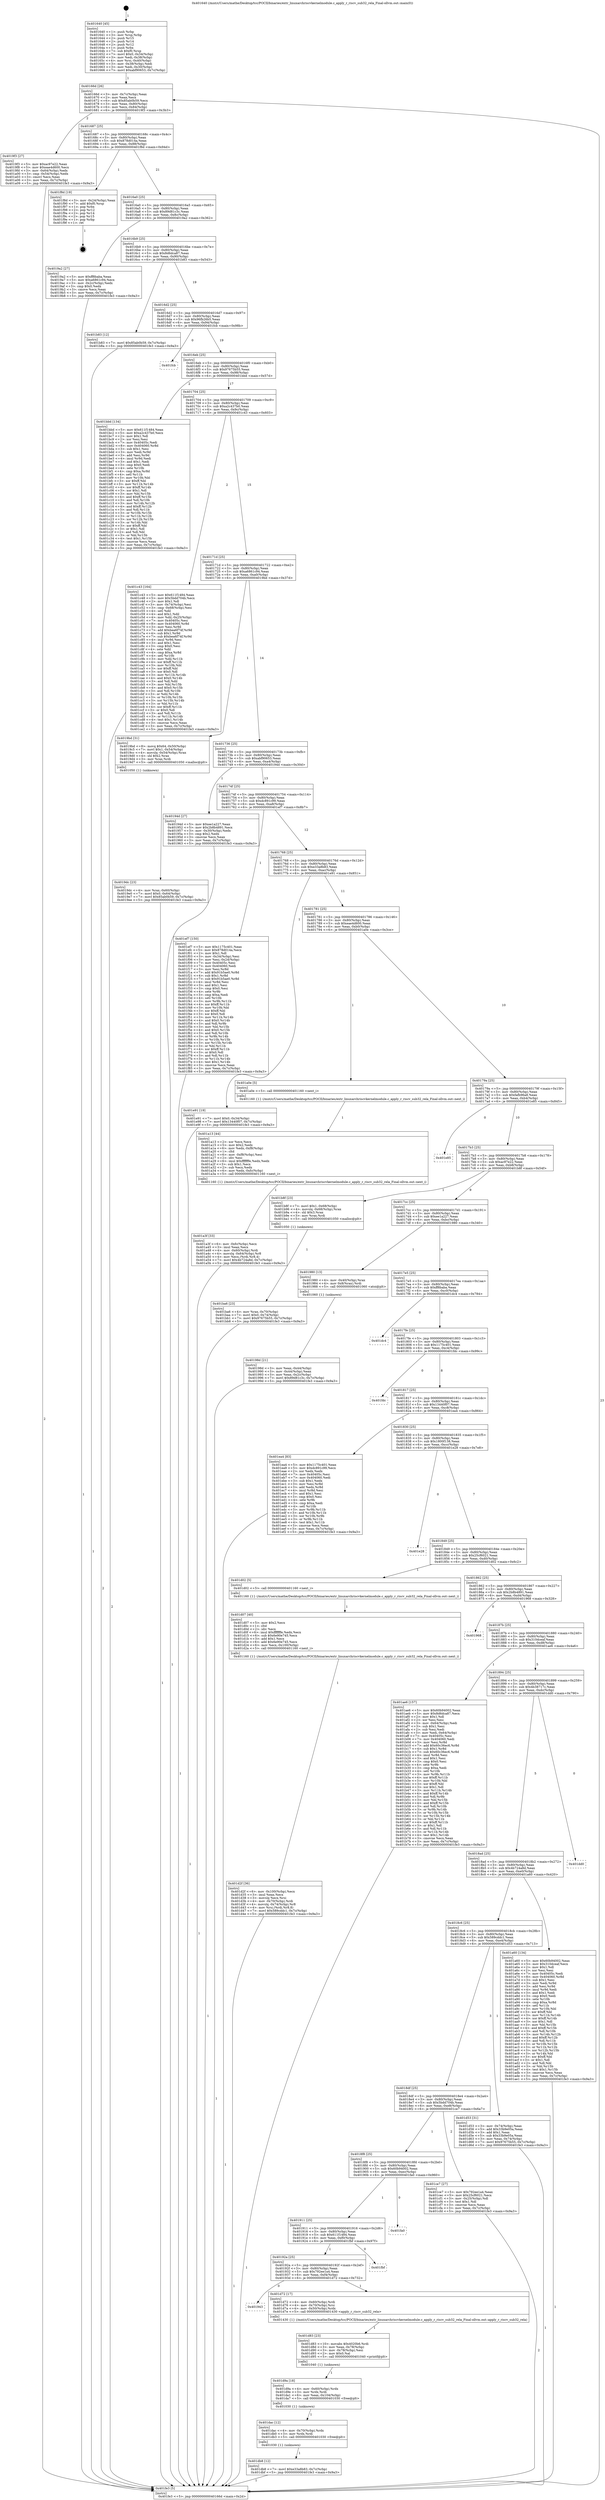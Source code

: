 digraph "0x401640" {
  label = "0x401640 (/mnt/c/Users/mathe/Desktop/tcc/POCII/binaries/extr_linuxarchriscvkernelmodule.c_apply_r_riscv_sub32_rela_Final-ollvm.out::main(0))"
  labelloc = "t"
  node[shape=record]

  Entry [label="",width=0.3,height=0.3,shape=circle,fillcolor=black,style=filled]
  "0x40166d" [label="{
     0x40166d [26]\l
     | [instrs]\l
     &nbsp;&nbsp;0x40166d \<+3\>: mov -0x7c(%rbp),%eax\l
     &nbsp;&nbsp;0x401670 \<+2\>: mov %eax,%ecx\l
     &nbsp;&nbsp;0x401672 \<+6\>: sub $0x85ab0b59,%ecx\l
     &nbsp;&nbsp;0x401678 \<+3\>: mov %eax,-0x80(%rbp)\l
     &nbsp;&nbsp;0x40167b \<+6\>: mov %ecx,-0x84(%rbp)\l
     &nbsp;&nbsp;0x401681 \<+6\>: je 00000000004019f3 \<main+0x3b3\>\l
  }"]
  "0x4019f3" [label="{
     0x4019f3 [27]\l
     | [instrs]\l
     &nbsp;&nbsp;0x4019f3 \<+5\>: mov $0xac97e22,%eax\l
     &nbsp;&nbsp;0x4019f8 \<+5\>: mov $0xeae4d600,%ecx\l
     &nbsp;&nbsp;0x4019fd \<+3\>: mov -0x64(%rbp),%edx\l
     &nbsp;&nbsp;0x401a00 \<+3\>: cmp -0x54(%rbp),%edx\l
     &nbsp;&nbsp;0x401a03 \<+3\>: cmovl %ecx,%eax\l
     &nbsp;&nbsp;0x401a06 \<+3\>: mov %eax,-0x7c(%rbp)\l
     &nbsp;&nbsp;0x401a09 \<+5\>: jmp 0000000000401fe3 \<main+0x9a3\>\l
  }"]
  "0x401687" [label="{
     0x401687 [25]\l
     | [instrs]\l
     &nbsp;&nbsp;0x401687 \<+5\>: jmp 000000000040168c \<main+0x4c\>\l
     &nbsp;&nbsp;0x40168c \<+3\>: mov -0x80(%rbp),%eax\l
     &nbsp;&nbsp;0x40168f \<+5\>: sub $0x878d014a,%eax\l
     &nbsp;&nbsp;0x401694 \<+6\>: mov %eax,-0x88(%rbp)\l
     &nbsp;&nbsp;0x40169a \<+6\>: je 0000000000401f8d \<main+0x94d\>\l
  }"]
  Exit [label="",width=0.3,height=0.3,shape=circle,fillcolor=black,style=filled,peripheries=2]
  "0x401f8d" [label="{
     0x401f8d [19]\l
     | [instrs]\l
     &nbsp;&nbsp;0x401f8d \<+3\>: mov -0x24(%rbp),%eax\l
     &nbsp;&nbsp;0x401f90 \<+7\>: add $0xf0,%rsp\l
     &nbsp;&nbsp;0x401f97 \<+1\>: pop %rbx\l
     &nbsp;&nbsp;0x401f98 \<+2\>: pop %r12\l
     &nbsp;&nbsp;0x401f9a \<+2\>: pop %r14\l
     &nbsp;&nbsp;0x401f9c \<+2\>: pop %r15\l
     &nbsp;&nbsp;0x401f9e \<+1\>: pop %rbp\l
     &nbsp;&nbsp;0x401f9f \<+1\>: ret\l
  }"]
  "0x4016a0" [label="{
     0x4016a0 [25]\l
     | [instrs]\l
     &nbsp;&nbsp;0x4016a0 \<+5\>: jmp 00000000004016a5 \<main+0x65\>\l
     &nbsp;&nbsp;0x4016a5 \<+3\>: mov -0x80(%rbp),%eax\l
     &nbsp;&nbsp;0x4016a8 \<+5\>: sub $0x89d81c3c,%eax\l
     &nbsp;&nbsp;0x4016ad \<+6\>: mov %eax,-0x8c(%rbp)\l
     &nbsp;&nbsp;0x4016b3 \<+6\>: je 00000000004019a2 \<main+0x362\>\l
  }"]
  "0x401db8" [label="{
     0x401db8 [12]\l
     | [instrs]\l
     &nbsp;&nbsp;0x401db8 \<+7\>: movl $0xe33a8b83,-0x7c(%rbp)\l
     &nbsp;&nbsp;0x401dbf \<+5\>: jmp 0000000000401fe3 \<main+0x9a3\>\l
  }"]
  "0x4019a2" [label="{
     0x4019a2 [27]\l
     | [instrs]\l
     &nbsp;&nbsp;0x4019a2 \<+5\>: mov $0xff8baba,%eax\l
     &nbsp;&nbsp;0x4019a7 \<+5\>: mov $0xa6861c94,%ecx\l
     &nbsp;&nbsp;0x4019ac \<+3\>: mov -0x2c(%rbp),%edx\l
     &nbsp;&nbsp;0x4019af \<+3\>: cmp $0x0,%edx\l
     &nbsp;&nbsp;0x4019b2 \<+3\>: cmove %ecx,%eax\l
     &nbsp;&nbsp;0x4019b5 \<+3\>: mov %eax,-0x7c(%rbp)\l
     &nbsp;&nbsp;0x4019b8 \<+5\>: jmp 0000000000401fe3 \<main+0x9a3\>\l
  }"]
  "0x4016b9" [label="{
     0x4016b9 [25]\l
     | [instrs]\l
     &nbsp;&nbsp;0x4016b9 \<+5\>: jmp 00000000004016be \<main+0x7e\>\l
     &nbsp;&nbsp;0x4016be \<+3\>: mov -0x80(%rbp),%eax\l
     &nbsp;&nbsp;0x4016c1 \<+5\>: sub $0x8d6dca87,%eax\l
     &nbsp;&nbsp;0x4016c6 \<+6\>: mov %eax,-0x90(%rbp)\l
     &nbsp;&nbsp;0x4016cc \<+6\>: je 0000000000401b83 \<main+0x543\>\l
  }"]
  "0x401dac" [label="{
     0x401dac [12]\l
     | [instrs]\l
     &nbsp;&nbsp;0x401dac \<+4\>: mov -0x70(%rbp),%rdx\l
     &nbsp;&nbsp;0x401db0 \<+3\>: mov %rdx,%rdi\l
     &nbsp;&nbsp;0x401db3 \<+5\>: call 0000000000401030 \<free@plt\>\l
     | [calls]\l
     &nbsp;&nbsp;0x401030 \{1\} (unknown)\l
  }"]
  "0x401b83" [label="{
     0x401b83 [12]\l
     | [instrs]\l
     &nbsp;&nbsp;0x401b83 \<+7\>: movl $0x85ab0b59,-0x7c(%rbp)\l
     &nbsp;&nbsp;0x401b8a \<+5\>: jmp 0000000000401fe3 \<main+0x9a3\>\l
  }"]
  "0x4016d2" [label="{
     0x4016d2 [25]\l
     | [instrs]\l
     &nbsp;&nbsp;0x4016d2 \<+5\>: jmp 00000000004016d7 \<main+0x97\>\l
     &nbsp;&nbsp;0x4016d7 \<+3\>: mov -0x80(%rbp),%eax\l
     &nbsp;&nbsp;0x4016da \<+5\>: sub $0x96fb26b5,%eax\l
     &nbsp;&nbsp;0x4016df \<+6\>: mov %eax,-0x94(%rbp)\l
     &nbsp;&nbsp;0x4016e5 \<+6\>: je 0000000000401fcb \<main+0x98b\>\l
  }"]
  "0x401d9a" [label="{
     0x401d9a [18]\l
     | [instrs]\l
     &nbsp;&nbsp;0x401d9a \<+4\>: mov -0x60(%rbp),%rdx\l
     &nbsp;&nbsp;0x401d9e \<+3\>: mov %rdx,%rdi\l
     &nbsp;&nbsp;0x401da1 \<+6\>: mov %eax,-0x104(%rbp)\l
     &nbsp;&nbsp;0x401da7 \<+5\>: call 0000000000401030 \<free@plt\>\l
     | [calls]\l
     &nbsp;&nbsp;0x401030 \{1\} (unknown)\l
  }"]
  "0x401fcb" [label="{
     0x401fcb\l
  }", style=dashed]
  "0x4016eb" [label="{
     0x4016eb [25]\l
     | [instrs]\l
     &nbsp;&nbsp;0x4016eb \<+5\>: jmp 00000000004016f0 \<main+0xb0\>\l
     &nbsp;&nbsp;0x4016f0 \<+3\>: mov -0x80(%rbp),%eax\l
     &nbsp;&nbsp;0x4016f3 \<+5\>: sub $0x97675b55,%eax\l
     &nbsp;&nbsp;0x4016f8 \<+6\>: mov %eax,-0x98(%rbp)\l
     &nbsp;&nbsp;0x4016fe \<+6\>: je 0000000000401bbd \<main+0x57d\>\l
  }"]
  "0x401d83" [label="{
     0x401d83 [23]\l
     | [instrs]\l
     &nbsp;&nbsp;0x401d83 \<+10\>: movabs $0x4020b6,%rdi\l
     &nbsp;&nbsp;0x401d8d \<+3\>: mov %eax,-0x78(%rbp)\l
     &nbsp;&nbsp;0x401d90 \<+3\>: mov -0x78(%rbp),%esi\l
     &nbsp;&nbsp;0x401d93 \<+2\>: mov $0x0,%al\l
     &nbsp;&nbsp;0x401d95 \<+5\>: call 0000000000401040 \<printf@plt\>\l
     | [calls]\l
     &nbsp;&nbsp;0x401040 \{1\} (unknown)\l
  }"]
  "0x401bbd" [label="{
     0x401bbd [134]\l
     | [instrs]\l
     &nbsp;&nbsp;0x401bbd \<+5\>: mov $0x611f1484,%eax\l
     &nbsp;&nbsp;0x401bc2 \<+5\>: mov $0xa2c437b0,%ecx\l
     &nbsp;&nbsp;0x401bc7 \<+2\>: mov $0x1,%dl\l
     &nbsp;&nbsp;0x401bc9 \<+2\>: xor %esi,%esi\l
     &nbsp;&nbsp;0x401bcb \<+7\>: mov 0x40405c,%edi\l
     &nbsp;&nbsp;0x401bd2 \<+8\>: mov 0x404060,%r8d\l
     &nbsp;&nbsp;0x401bda \<+3\>: sub $0x1,%esi\l
     &nbsp;&nbsp;0x401bdd \<+3\>: mov %edi,%r9d\l
     &nbsp;&nbsp;0x401be0 \<+3\>: add %esi,%r9d\l
     &nbsp;&nbsp;0x401be3 \<+4\>: imul %r9d,%edi\l
     &nbsp;&nbsp;0x401be7 \<+3\>: and $0x1,%edi\l
     &nbsp;&nbsp;0x401bea \<+3\>: cmp $0x0,%edi\l
     &nbsp;&nbsp;0x401bed \<+4\>: sete %r10b\l
     &nbsp;&nbsp;0x401bf1 \<+4\>: cmp $0xa,%r8d\l
     &nbsp;&nbsp;0x401bf5 \<+4\>: setl %r11b\l
     &nbsp;&nbsp;0x401bf9 \<+3\>: mov %r10b,%bl\l
     &nbsp;&nbsp;0x401bfc \<+3\>: xor $0xff,%bl\l
     &nbsp;&nbsp;0x401bff \<+3\>: mov %r11b,%r14b\l
     &nbsp;&nbsp;0x401c02 \<+4\>: xor $0xff,%r14b\l
     &nbsp;&nbsp;0x401c06 \<+3\>: xor $0x1,%dl\l
     &nbsp;&nbsp;0x401c09 \<+3\>: mov %bl,%r15b\l
     &nbsp;&nbsp;0x401c0c \<+4\>: and $0xff,%r15b\l
     &nbsp;&nbsp;0x401c10 \<+3\>: and %dl,%r10b\l
     &nbsp;&nbsp;0x401c13 \<+3\>: mov %r14b,%r12b\l
     &nbsp;&nbsp;0x401c16 \<+4\>: and $0xff,%r12b\l
     &nbsp;&nbsp;0x401c1a \<+3\>: and %dl,%r11b\l
     &nbsp;&nbsp;0x401c1d \<+3\>: or %r10b,%r15b\l
     &nbsp;&nbsp;0x401c20 \<+3\>: or %r11b,%r12b\l
     &nbsp;&nbsp;0x401c23 \<+3\>: xor %r12b,%r15b\l
     &nbsp;&nbsp;0x401c26 \<+3\>: or %r14b,%bl\l
     &nbsp;&nbsp;0x401c29 \<+3\>: xor $0xff,%bl\l
     &nbsp;&nbsp;0x401c2c \<+3\>: or $0x1,%dl\l
     &nbsp;&nbsp;0x401c2f \<+2\>: and %dl,%bl\l
     &nbsp;&nbsp;0x401c31 \<+3\>: or %bl,%r15b\l
     &nbsp;&nbsp;0x401c34 \<+4\>: test $0x1,%r15b\l
     &nbsp;&nbsp;0x401c38 \<+3\>: cmovne %ecx,%eax\l
     &nbsp;&nbsp;0x401c3b \<+3\>: mov %eax,-0x7c(%rbp)\l
     &nbsp;&nbsp;0x401c3e \<+5\>: jmp 0000000000401fe3 \<main+0x9a3\>\l
  }"]
  "0x401704" [label="{
     0x401704 [25]\l
     | [instrs]\l
     &nbsp;&nbsp;0x401704 \<+5\>: jmp 0000000000401709 \<main+0xc9\>\l
     &nbsp;&nbsp;0x401709 \<+3\>: mov -0x80(%rbp),%eax\l
     &nbsp;&nbsp;0x40170c \<+5\>: sub $0xa2c437b0,%eax\l
     &nbsp;&nbsp;0x401711 \<+6\>: mov %eax,-0x9c(%rbp)\l
     &nbsp;&nbsp;0x401717 \<+6\>: je 0000000000401c43 \<main+0x603\>\l
  }"]
  "0x401943" [label="{
     0x401943\l
  }", style=dashed]
  "0x401c43" [label="{
     0x401c43 [164]\l
     | [instrs]\l
     &nbsp;&nbsp;0x401c43 \<+5\>: mov $0x611f1484,%eax\l
     &nbsp;&nbsp;0x401c48 \<+5\>: mov $0x5bdd704b,%ecx\l
     &nbsp;&nbsp;0x401c4d \<+2\>: mov $0x1,%dl\l
     &nbsp;&nbsp;0x401c4f \<+3\>: mov -0x74(%rbp),%esi\l
     &nbsp;&nbsp;0x401c52 \<+3\>: cmp -0x68(%rbp),%esi\l
     &nbsp;&nbsp;0x401c55 \<+4\>: setl %dil\l
     &nbsp;&nbsp;0x401c59 \<+4\>: and $0x1,%dil\l
     &nbsp;&nbsp;0x401c5d \<+4\>: mov %dil,-0x25(%rbp)\l
     &nbsp;&nbsp;0x401c61 \<+7\>: mov 0x40405c,%esi\l
     &nbsp;&nbsp;0x401c68 \<+8\>: mov 0x404060,%r8d\l
     &nbsp;&nbsp;0x401c70 \<+3\>: mov %esi,%r9d\l
     &nbsp;&nbsp;0x401c73 \<+7\>: add $0xbea6f74f,%r9d\l
     &nbsp;&nbsp;0x401c7a \<+4\>: sub $0x1,%r9d\l
     &nbsp;&nbsp;0x401c7e \<+7\>: sub $0xbea6f74f,%r9d\l
     &nbsp;&nbsp;0x401c85 \<+4\>: imul %r9d,%esi\l
     &nbsp;&nbsp;0x401c89 \<+3\>: and $0x1,%esi\l
     &nbsp;&nbsp;0x401c8c \<+3\>: cmp $0x0,%esi\l
     &nbsp;&nbsp;0x401c8f \<+4\>: sete %dil\l
     &nbsp;&nbsp;0x401c93 \<+4\>: cmp $0xa,%r8d\l
     &nbsp;&nbsp;0x401c97 \<+4\>: setl %r10b\l
     &nbsp;&nbsp;0x401c9b \<+3\>: mov %dil,%r11b\l
     &nbsp;&nbsp;0x401c9e \<+4\>: xor $0xff,%r11b\l
     &nbsp;&nbsp;0x401ca2 \<+3\>: mov %r10b,%bl\l
     &nbsp;&nbsp;0x401ca5 \<+3\>: xor $0xff,%bl\l
     &nbsp;&nbsp;0x401ca8 \<+3\>: xor $0x0,%dl\l
     &nbsp;&nbsp;0x401cab \<+3\>: mov %r11b,%r14b\l
     &nbsp;&nbsp;0x401cae \<+4\>: and $0x0,%r14b\l
     &nbsp;&nbsp;0x401cb2 \<+3\>: and %dl,%dil\l
     &nbsp;&nbsp;0x401cb5 \<+3\>: mov %bl,%r15b\l
     &nbsp;&nbsp;0x401cb8 \<+4\>: and $0x0,%r15b\l
     &nbsp;&nbsp;0x401cbc \<+3\>: and %dl,%r10b\l
     &nbsp;&nbsp;0x401cbf \<+3\>: or %dil,%r14b\l
     &nbsp;&nbsp;0x401cc2 \<+3\>: or %r10b,%r15b\l
     &nbsp;&nbsp;0x401cc5 \<+3\>: xor %r15b,%r14b\l
     &nbsp;&nbsp;0x401cc8 \<+3\>: or %bl,%r11b\l
     &nbsp;&nbsp;0x401ccb \<+4\>: xor $0xff,%r11b\l
     &nbsp;&nbsp;0x401ccf \<+3\>: or $0x0,%dl\l
     &nbsp;&nbsp;0x401cd2 \<+3\>: and %dl,%r11b\l
     &nbsp;&nbsp;0x401cd5 \<+3\>: or %r11b,%r14b\l
     &nbsp;&nbsp;0x401cd8 \<+4\>: test $0x1,%r14b\l
     &nbsp;&nbsp;0x401cdc \<+3\>: cmovne %ecx,%eax\l
     &nbsp;&nbsp;0x401cdf \<+3\>: mov %eax,-0x7c(%rbp)\l
     &nbsp;&nbsp;0x401ce2 \<+5\>: jmp 0000000000401fe3 \<main+0x9a3\>\l
  }"]
  "0x40171d" [label="{
     0x40171d [25]\l
     | [instrs]\l
     &nbsp;&nbsp;0x40171d \<+5\>: jmp 0000000000401722 \<main+0xe2\>\l
     &nbsp;&nbsp;0x401722 \<+3\>: mov -0x80(%rbp),%eax\l
     &nbsp;&nbsp;0x401725 \<+5\>: sub $0xa6861c94,%eax\l
     &nbsp;&nbsp;0x40172a \<+6\>: mov %eax,-0xa0(%rbp)\l
     &nbsp;&nbsp;0x401730 \<+6\>: je 00000000004019bd \<main+0x37d\>\l
  }"]
  "0x401d72" [label="{
     0x401d72 [17]\l
     | [instrs]\l
     &nbsp;&nbsp;0x401d72 \<+4\>: mov -0x60(%rbp),%rdi\l
     &nbsp;&nbsp;0x401d76 \<+4\>: mov -0x70(%rbp),%rsi\l
     &nbsp;&nbsp;0x401d7a \<+4\>: mov -0x50(%rbp),%rdx\l
     &nbsp;&nbsp;0x401d7e \<+5\>: call 0000000000401430 \<apply_r_riscv_sub32_rela\>\l
     | [calls]\l
     &nbsp;&nbsp;0x401430 \{1\} (/mnt/c/Users/mathe/Desktop/tcc/POCII/binaries/extr_linuxarchriscvkernelmodule.c_apply_r_riscv_sub32_rela_Final-ollvm.out::apply_r_riscv_sub32_rela)\l
  }"]
  "0x4019bd" [label="{
     0x4019bd [31]\l
     | [instrs]\l
     &nbsp;&nbsp;0x4019bd \<+8\>: movq $0x64,-0x50(%rbp)\l
     &nbsp;&nbsp;0x4019c5 \<+7\>: movl $0x1,-0x54(%rbp)\l
     &nbsp;&nbsp;0x4019cc \<+4\>: movslq -0x54(%rbp),%rax\l
     &nbsp;&nbsp;0x4019d0 \<+4\>: shl $0x2,%rax\l
     &nbsp;&nbsp;0x4019d4 \<+3\>: mov %rax,%rdi\l
     &nbsp;&nbsp;0x4019d7 \<+5\>: call 0000000000401050 \<malloc@plt\>\l
     | [calls]\l
     &nbsp;&nbsp;0x401050 \{1\} (unknown)\l
  }"]
  "0x401736" [label="{
     0x401736 [25]\l
     | [instrs]\l
     &nbsp;&nbsp;0x401736 \<+5\>: jmp 000000000040173b \<main+0xfb\>\l
     &nbsp;&nbsp;0x40173b \<+3\>: mov -0x80(%rbp),%eax\l
     &nbsp;&nbsp;0x40173e \<+5\>: sub $0xabf90653,%eax\l
     &nbsp;&nbsp;0x401743 \<+6\>: mov %eax,-0xa4(%rbp)\l
     &nbsp;&nbsp;0x401749 \<+6\>: je 000000000040194d \<main+0x30d\>\l
  }"]
  "0x40192a" [label="{
     0x40192a [25]\l
     | [instrs]\l
     &nbsp;&nbsp;0x40192a \<+5\>: jmp 000000000040192f \<main+0x2ef\>\l
     &nbsp;&nbsp;0x40192f \<+3\>: mov -0x80(%rbp),%eax\l
     &nbsp;&nbsp;0x401932 \<+5\>: sub $0x792ee1a4,%eax\l
     &nbsp;&nbsp;0x401937 \<+6\>: mov %eax,-0xf4(%rbp)\l
     &nbsp;&nbsp;0x40193d \<+6\>: je 0000000000401d72 \<main+0x732\>\l
  }"]
  "0x40194d" [label="{
     0x40194d [27]\l
     | [instrs]\l
     &nbsp;&nbsp;0x40194d \<+5\>: mov $0xee1a227,%eax\l
     &nbsp;&nbsp;0x401952 \<+5\>: mov $0x2b8b4891,%ecx\l
     &nbsp;&nbsp;0x401957 \<+3\>: mov -0x30(%rbp),%edx\l
     &nbsp;&nbsp;0x40195a \<+3\>: cmp $0x2,%edx\l
     &nbsp;&nbsp;0x40195d \<+3\>: cmovne %ecx,%eax\l
     &nbsp;&nbsp;0x401960 \<+3\>: mov %eax,-0x7c(%rbp)\l
     &nbsp;&nbsp;0x401963 \<+5\>: jmp 0000000000401fe3 \<main+0x9a3\>\l
  }"]
  "0x40174f" [label="{
     0x40174f [25]\l
     | [instrs]\l
     &nbsp;&nbsp;0x40174f \<+5\>: jmp 0000000000401754 \<main+0x114\>\l
     &nbsp;&nbsp;0x401754 \<+3\>: mov -0x80(%rbp),%eax\l
     &nbsp;&nbsp;0x401757 \<+5\>: sub $0xdc891c99,%eax\l
     &nbsp;&nbsp;0x40175c \<+6\>: mov %eax,-0xa8(%rbp)\l
     &nbsp;&nbsp;0x401762 \<+6\>: je 0000000000401ef7 \<main+0x8b7\>\l
  }"]
  "0x401fe3" [label="{
     0x401fe3 [5]\l
     | [instrs]\l
     &nbsp;&nbsp;0x401fe3 \<+5\>: jmp 000000000040166d \<main+0x2d\>\l
  }"]
  "0x401640" [label="{
     0x401640 [45]\l
     | [instrs]\l
     &nbsp;&nbsp;0x401640 \<+1\>: push %rbp\l
     &nbsp;&nbsp;0x401641 \<+3\>: mov %rsp,%rbp\l
     &nbsp;&nbsp;0x401644 \<+2\>: push %r15\l
     &nbsp;&nbsp;0x401646 \<+2\>: push %r14\l
     &nbsp;&nbsp;0x401648 \<+2\>: push %r12\l
     &nbsp;&nbsp;0x40164a \<+1\>: push %rbx\l
     &nbsp;&nbsp;0x40164b \<+7\>: sub $0xf0,%rsp\l
     &nbsp;&nbsp;0x401652 \<+7\>: movl $0x0,-0x34(%rbp)\l
     &nbsp;&nbsp;0x401659 \<+3\>: mov %edi,-0x38(%rbp)\l
     &nbsp;&nbsp;0x40165c \<+4\>: mov %rsi,-0x40(%rbp)\l
     &nbsp;&nbsp;0x401660 \<+3\>: mov -0x38(%rbp),%edi\l
     &nbsp;&nbsp;0x401663 \<+3\>: mov %edi,-0x30(%rbp)\l
     &nbsp;&nbsp;0x401666 \<+7\>: movl $0xabf90653,-0x7c(%rbp)\l
  }"]
  "0x401fbf" [label="{
     0x401fbf\l
  }", style=dashed]
  "0x401ef7" [label="{
     0x401ef7 [150]\l
     | [instrs]\l
     &nbsp;&nbsp;0x401ef7 \<+5\>: mov $0x1175c401,%eax\l
     &nbsp;&nbsp;0x401efc \<+5\>: mov $0x878d014a,%ecx\l
     &nbsp;&nbsp;0x401f01 \<+2\>: mov $0x1,%dl\l
     &nbsp;&nbsp;0x401f03 \<+3\>: mov -0x34(%rbp),%esi\l
     &nbsp;&nbsp;0x401f06 \<+3\>: mov %esi,-0x24(%rbp)\l
     &nbsp;&nbsp;0x401f09 \<+7\>: mov 0x40405c,%esi\l
     &nbsp;&nbsp;0x401f10 \<+7\>: mov 0x404060,%edi\l
     &nbsp;&nbsp;0x401f17 \<+3\>: mov %esi,%r8d\l
     &nbsp;&nbsp;0x401f1a \<+7\>: add $0x91b5ae0,%r8d\l
     &nbsp;&nbsp;0x401f21 \<+4\>: sub $0x1,%r8d\l
     &nbsp;&nbsp;0x401f25 \<+7\>: sub $0x91b5ae0,%r8d\l
     &nbsp;&nbsp;0x401f2c \<+4\>: imul %r8d,%esi\l
     &nbsp;&nbsp;0x401f30 \<+3\>: and $0x1,%esi\l
     &nbsp;&nbsp;0x401f33 \<+3\>: cmp $0x0,%esi\l
     &nbsp;&nbsp;0x401f36 \<+4\>: sete %r9b\l
     &nbsp;&nbsp;0x401f3a \<+3\>: cmp $0xa,%edi\l
     &nbsp;&nbsp;0x401f3d \<+4\>: setl %r10b\l
     &nbsp;&nbsp;0x401f41 \<+3\>: mov %r9b,%r11b\l
     &nbsp;&nbsp;0x401f44 \<+4\>: xor $0xff,%r11b\l
     &nbsp;&nbsp;0x401f48 \<+3\>: mov %r10b,%bl\l
     &nbsp;&nbsp;0x401f4b \<+3\>: xor $0xff,%bl\l
     &nbsp;&nbsp;0x401f4e \<+3\>: xor $0x0,%dl\l
     &nbsp;&nbsp;0x401f51 \<+3\>: mov %r11b,%r14b\l
     &nbsp;&nbsp;0x401f54 \<+4\>: and $0x0,%r14b\l
     &nbsp;&nbsp;0x401f58 \<+3\>: and %dl,%r9b\l
     &nbsp;&nbsp;0x401f5b \<+3\>: mov %bl,%r15b\l
     &nbsp;&nbsp;0x401f5e \<+4\>: and $0x0,%r15b\l
     &nbsp;&nbsp;0x401f62 \<+3\>: and %dl,%r10b\l
     &nbsp;&nbsp;0x401f65 \<+3\>: or %r9b,%r14b\l
     &nbsp;&nbsp;0x401f68 \<+3\>: or %r10b,%r15b\l
     &nbsp;&nbsp;0x401f6b \<+3\>: xor %r15b,%r14b\l
     &nbsp;&nbsp;0x401f6e \<+3\>: or %bl,%r11b\l
     &nbsp;&nbsp;0x401f71 \<+4\>: xor $0xff,%r11b\l
     &nbsp;&nbsp;0x401f75 \<+3\>: or $0x0,%dl\l
     &nbsp;&nbsp;0x401f78 \<+3\>: and %dl,%r11b\l
     &nbsp;&nbsp;0x401f7b \<+3\>: or %r11b,%r14b\l
     &nbsp;&nbsp;0x401f7e \<+4\>: test $0x1,%r14b\l
     &nbsp;&nbsp;0x401f82 \<+3\>: cmovne %ecx,%eax\l
     &nbsp;&nbsp;0x401f85 \<+3\>: mov %eax,-0x7c(%rbp)\l
     &nbsp;&nbsp;0x401f88 \<+5\>: jmp 0000000000401fe3 \<main+0x9a3\>\l
  }"]
  "0x401768" [label="{
     0x401768 [25]\l
     | [instrs]\l
     &nbsp;&nbsp;0x401768 \<+5\>: jmp 000000000040176d \<main+0x12d\>\l
     &nbsp;&nbsp;0x40176d \<+3\>: mov -0x80(%rbp),%eax\l
     &nbsp;&nbsp;0x401770 \<+5\>: sub $0xe33a8b83,%eax\l
     &nbsp;&nbsp;0x401775 \<+6\>: mov %eax,-0xac(%rbp)\l
     &nbsp;&nbsp;0x40177b \<+6\>: je 0000000000401e91 \<main+0x851\>\l
  }"]
  "0x401911" [label="{
     0x401911 [25]\l
     | [instrs]\l
     &nbsp;&nbsp;0x401911 \<+5\>: jmp 0000000000401916 \<main+0x2d6\>\l
     &nbsp;&nbsp;0x401916 \<+3\>: mov -0x80(%rbp),%eax\l
     &nbsp;&nbsp;0x401919 \<+5\>: sub $0x611f1484,%eax\l
     &nbsp;&nbsp;0x40191e \<+6\>: mov %eax,-0xf0(%rbp)\l
     &nbsp;&nbsp;0x401924 \<+6\>: je 0000000000401fbf \<main+0x97f\>\l
  }"]
  "0x401e91" [label="{
     0x401e91 [19]\l
     | [instrs]\l
     &nbsp;&nbsp;0x401e91 \<+7\>: movl $0x0,-0x34(%rbp)\l
     &nbsp;&nbsp;0x401e98 \<+7\>: movl $0x13440f07,-0x7c(%rbp)\l
     &nbsp;&nbsp;0x401e9f \<+5\>: jmp 0000000000401fe3 \<main+0x9a3\>\l
  }"]
  "0x401781" [label="{
     0x401781 [25]\l
     | [instrs]\l
     &nbsp;&nbsp;0x401781 \<+5\>: jmp 0000000000401786 \<main+0x146\>\l
     &nbsp;&nbsp;0x401786 \<+3\>: mov -0x80(%rbp),%eax\l
     &nbsp;&nbsp;0x401789 \<+5\>: sub $0xeae4d600,%eax\l
     &nbsp;&nbsp;0x40178e \<+6\>: mov %eax,-0xb0(%rbp)\l
     &nbsp;&nbsp;0x401794 \<+6\>: je 0000000000401a0e \<main+0x3ce\>\l
  }"]
  "0x401fa0" [label="{
     0x401fa0\l
  }", style=dashed]
  "0x401a0e" [label="{
     0x401a0e [5]\l
     | [instrs]\l
     &nbsp;&nbsp;0x401a0e \<+5\>: call 0000000000401160 \<next_i\>\l
     | [calls]\l
     &nbsp;&nbsp;0x401160 \{1\} (/mnt/c/Users/mathe/Desktop/tcc/POCII/binaries/extr_linuxarchriscvkernelmodule.c_apply_r_riscv_sub32_rela_Final-ollvm.out::next_i)\l
  }"]
  "0x40179a" [label="{
     0x40179a [25]\l
     | [instrs]\l
     &nbsp;&nbsp;0x40179a \<+5\>: jmp 000000000040179f \<main+0x15f\>\l
     &nbsp;&nbsp;0x40179f \<+3\>: mov -0x80(%rbp),%eax\l
     &nbsp;&nbsp;0x4017a2 \<+5\>: sub $0xfafb96a8,%eax\l
     &nbsp;&nbsp;0x4017a7 \<+6\>: mov %eax,-0xb4(%rbp)\l
     &nbsp;&nbsp;0x4017ad \<+6\>: je 0000000000401e85 \<main+0x845\>\l
  }"]
  "0x401d2f" [label="{
     0x401d2f [36]\l
     | [instrs]\l
     &nbsp;&nbsp;0x401d2f \<+6\>: mov -0x100(%rbp),%ecx\l
     &nbsp;&nbsp;0x401d35 \<+3\>: imul %eax,%ecx\l
     &nbsp;&nbsp;0x401d38 \<+3\>: movslq %ecx,%rsi\l
     &nbsp;&nbsp;0x401d3b \<+4\>: mov -0x70(%rbp),%rdi\l
     &nbsp;&nbsp;0x401d3f \<+4\>: movslq -0x74(%rbp),%r8\l
     &nbsp;&nbsp;0x401d43 \<+4\>: mov %rsi,(%rdi,%r8,8)\l
     &nbsp;&nbsp;0x401d47 \<+7\>: movl $0x589cddc1,-0x7c(%rbp)\l
     &nbsp;&nbsp;0x401d4e \<+5\>: jmp 0000000000401fe3 \<main+0x9a3\>\l
  }"]
  "0x401e85" [label="{
     0x401e85\l
  }", style=dashed]
  "0x4017b3" [label="{
     0x4017b3 [25]\l
     | [instrs]\l
     &nbsp;&nbsp;0x4017b3 \<+5\>: jmp 00000000004017b8 \<main+0x178\>\l
     &nbsp;&nbsp;0x4017b8 \<+3\>: mov -0x80(%rbp),%eax\l
     &nbsp;&nbsp;0x4017bb \<+5\>: sub $0xac97e22,%eax\l
     &nbsp;&nbsp;0x4017c0 \<+6\>: mov %eax,-0xb8(%rbp)\l
     &nbsp;&nbsp;0x4017c6 \<+6\>: je 0000000000401b8f \<main+0x54f\>\l
  }"]
  "0x401d07" [label="{
     0x401d07 [40]\l
     | [instrs]\l
     &nbsp;&nbsp;0x401d07 \<+5\>: mov $0x2,%ecx\l
     &nbsp;&nbsp;0x401d0c \<+1\>: cltd\l
     &nbsp;&nbsp;0x401d0d \<+2\>: idiv %ecx\l
     &nbsp;&nbsp;0x401d0f \<+6\>: imul $0xfffffffe,%edx,%ecx\l
     &nbsp;&nbsp;0x401d15 \<+6\>: sub $0x6e90e745,%ecx\l
     &nbsp;&nbsp;0x401d1b \<+3\>: add $0x1,%ecx\l
     &nbsp;&nbsp;0x401d1e \<+6\>: add $0x6e90e745,%ecx\l
     &nbsp;&nbsp;0x401d24 \<+6\>: mov %ecx,-0x100(%rbp)\l
     &nbsp;&nbsp;0x401d2a \<+5\>: call 0000000000401160 \<next_i\>\l
     | [calls]\l
     &nbsp;&nbsp;0x401160 \{1\} (/mnt/c/Users/mathe/Desktop/tcc/POCII/binaries/extr_linuxarchriscvkernelmodule.c_apply_r_riscv_sub32_rela_Final-ollvm.out::next_i)\l
  }"]
  "0x401b8f" [label="{
     0x401b8f [23]\l
     | [instrs]\l
     &nbsp;&nbsp;0x401b8f \<+7\>: movl $0x1,-0x68(%rbp)\l
     &nbsp;&nbsp;0x401b96 \<+4\>: movslq -0x68(%rbp),%rax\l
     &nbsp;&nbsp;0x401b9a \<+4\>: shl $0x3,%rax\l
     &nbsp;&nbsp;0x401b9e \<+3\>: mov %rax,%rdi\l
     &nbsp;&nbsp;0x401ba1 \<+5\>: call 0000000000401050 \<malloc@plt\>\l
     | [calls]\l
     &nbsp;&nbsp;0x401050 \{1\} (unknown)\l
  }"]
  "0x4017cc" [label="{
     0x4017cc [25]\l
     | [instrs]\l
     &nbsp;&nbsp;0x4017cc \<+5\>: jmp 00000000004017d1 \<main+0x191\>\l
     &nbsp;&nbsp;0x4017d1 \<+3\>: mov -0x80(%rbp),%eax\l
     &nbsp;&nbsp;0x4017d4 \<+5\>: sub $0xee1a227,%eax\l
     &nbsp;&nbsp;0x4017d9 \<+6\>: mov %eax,-0xbc(%rbp)\l
     &nbsp;&nbsp;0x4017df \<+6\>: je 0000000000401980 \<main+0x340\>\l
  }"]
  "0x4018f8" [label="{
     0x4018f8 [25]\l
     | [instrs]\l
     &nbsp;&nbsp;0x4018f8 \<+5\>: jmp 00000000004018fd \<main+0x2bd\>\l
     &nbsp;&nbsp;0x4018fd \<+3\>: mov -0x80(%rbp),%eax\l
     &nbsp;&nbsp;0x401900 \<+5\>: sub $0x60b94002,%eax\l
     &nbsp;&nbsp;0x401905 \<+6\>: mov %eax,-0xec(%rbp)\l
     &nbsp;&nbsp;0x40190b \<+6\>: je 0000000000401fa0 \<main+0x960\>\l
  }"]
  "0x401980" [label="{
     0x401980 [13]\l
     | [instrs]\l
     &nbsp;&nbsp;0x401980 \<+4\>: mov -0x40(%rbp),%rax\l
     &nbsp;&nbsp;0x401984 \<+4\>: mov 0x8(%rax),%rdi\l
     &nbsp;&nbsp;0x401988 \<+5\>: call 0000000000401060 \<atoi@plt\>\l
     | [calls]\l
     &nbsp;&nbsp;0x401060 \{1\} (unknown)\l
  }"]
  "0x4017e5" [label="{
     0x4017e5 [25]\l
     | [instrs]\l
     &nbsp;&nbsp;0x4017e5 \<+5\>: jmp 00000000004017ea \<main+0x1aa\>\l
     &nbsp;&nbsp;0x4017ea \<+3\>: mov -0x80(%rbp),%eax\l
     &nbsp;&nbsp;0x4017ed \<+5\>: sub $0xff8baba,%eax\l
     &nbsp;&nbsp;0x4017f2 \<+6\>: mov %eax,-0xc0(%rbp)\l
     &nbsp;&nbsp;0x4017f8 \<+6\>: je 0000000000401dc4 \<main+0x784\>\l
  }"]
  "0x40198d" [label="{
     0x40198d [21]\l
     | [instrs]\l
     &nbsp;&nbsp;0x40198d \<+3\>: mov %eax,-0x44(%rbp)\l
     &nbsp;&nbsp;0x401990 \<+3\>: mov -0x44(%rbp),%eax\l
     &nbsp;&nbsp;0x401993 \<+3\>: mov %eax,-0x2c(%rbp)\l
     &nbsp;&nbsp;0x401996 \<+7\>: movl $0x89d81c3c,-0x7c(%rbp)\l
     &nbsp;&nbsp;0x40199d \<+5\>: jmp 0000000000401fe3 \<main+0x9a3\>\l
  }"]
  "0x4019dc" [label="{
     0x4019dc [23]\l
     | [instrs]\l
     &nbsp;&nbsp;0x4019dc \<+4\>: mov %rax,-0x60(%rbp)\l
     &nbsp;&nbsp;0x4019e0 \<+7\>: movl $0x0,-0x64(%rbp)\l
     &nbsp;&nbsp;0x4019e7 \<+7\>: movl $0x85ab0b59,-0x7c(%rbp)\l
     &nbsp;&nbsp;0x4019ee \<+5\>: jmp 0000000000401fe3 \<main+0x9a3\>\l
  }"]
  "0x401a13" [label="{
     0x401a13 [44]\l
     | [instrs]\l
     &nbsp;&nbsp;0x401a13 \<+2\>: xor %ecx,%ecx\l
     &nbsp;&nbsp;0x401a15 \<+5\>: mov $0x2,%edx\l
     &nbsp;&nbsp;0x401a1a \<+6\>: mov %edx,-0xf8(%rbp)\l
     &nbsp;&nbsp;0x401a20 \<+1\>: cltd\l
     &nbsp;&nbsp;0x401a21 \<+6\>: mov -0xf8(%rbp),%esi\l
     &nbsp;&nbsp;0x401a27 \<+2\>: idiv %esi\l
     &nbsp;&nbsp;0x401a29 \<+6\>: imul $0xfffffffe,%edx,%edx\l
     &nbsp;&nbsp;0x401a2f \<+3\>: sub $0x1,%ecx\l
     &nbsp;&nbsp;0x401a32 \<+2\>: sub %ecx,%edx\l
     &nbsp;&nbsp;0x401a34 \<+6\>: mov %edx,-0xfc(%rbp)\l
     &nbsp;&nbsp;0x401a3a \<+5\>: call 0000000000401160 \<next_i\>\l
     | [calls]\l
     &nbsp;&nbsp;0x401160 \{1\} (/mnt/c/Users/mathe/Desktop/tcc/POCII/binaries/extr_linuxarchriscvkernelmodule.c_apply_r_riscv_sub32_rela_Final-ollvm.out::next_i)\l
  }"]
  "0x401a3f" [label="{
     0x401a3f [33]\l
     | [instrs]\l
     &nbsp;&nbsp;0x401a3f \<+6\>: mov -0xfc(%rbp),%ecx\l
     &nbsp;&nbsp;0x401a45 \<+3\>: imul %eax,%ecx\l
     &nbsp;&nbsp;0x401a48 \<+4\>: mov -0x60(%rbp),%rdi\l
     &nbsp;&nbsp;0x401a4c \<+4\>: movslq -0x64(%rbp),%r8\l
     &nbsp;&nbsp;0x401a50 \<+4\>: mov %ecx,(%rdi,%r8,4)\l
     &nbsp;&nbsp;0x401a54 \<+7\>: movl $0x4b724a8d,-0x7c(%rbp)\l
     &nbsp;&nbsp;0x401a5b \<+5\>: jmp 0000000000401fe3 \<main+0x9a3\>\l
  }"]
  "0x401ce7" [label="{
     0x401ce7 [27]\l
     | [instrs]\l
     &nbsp;&nbsp;0x401ce7 \<+5\>: mov $0x792ee1a4,%eax\l
     &nbsp;&nbsp;0x401cec \<+5\>: mov $0x25cf6021,%ecx\l
     &nbsp;&nbsp;0x401cf1 \<+3\>: mov -0x25(%rbp),%dl\l
     &nbsp;&nbsp;0x401cf4 \<+3\>: test $0x1,%dl\l
     &nbsp;&nbsp;0x401cf7 \<+3\>: cmovne %ecx,%eax\l
     &nbsp;&nbsp;0x401cfa \<+3\>: mov %eax,-0x7c(%rbp)\l
     &nbsp;&nbsp;0x401cfd \<+5\>: jmp 0000000000401fe3 \<main+0x9a3\>\l
  }"]
  "0x401dc4" [label="{
     0x401dc4\l
  }", style=dashed]
  "0x4017fe" [label="{
     0x4017fe [25]\l
     | [instrs]\l
     &nbsp;&nbsp;0x4017fe \<+5\>: jmp 0000000000401803 \<main+0x1c3\>\l
     &nbsp;&nbsp;0x401803 \<+3\>: mov -0x80(%rbp),%eax\l
     &nbsp;&nbsp;0x401806 \<+5\>: sub $0x1175c401,%eax\l
     &nbsp;&nbsp;0x40180b \<+6\>: mov %eax,-0xc4(%rbp)\l
     &nbsp;&nbsp;0x401811 \<+6\>: je 0000000000401fdc \<main+0x99c\>\l
  }"]
  "0x4018df" [label="{
     0x4018df [25]\l
     | [instrs]\l
     &nbsp;&nbsp;0x4018df \<+5\>: jmp 00000000004018e4 \<main+0x2a4\>\l
     &nbsp;&nbsp;0x4018e4 \<+3\>: mov -0x80(%rbp),%eax\l
     &nbsp;&nbsp;0x4018e7 \<+5\>: sub $0x5bdd704b,%eax\l
     &nbsp;&nbsp;0x4018ec \<+6\>: mov %eax,-0xe8(%rbp)\l
     &nbsp;&nbsp;0x4018f2 \<+6\>: je 0000000000401ce7 \<main+0x6a7\>\l
  }"]
  "0x401fdc" [label="{
     0x401fdc\l
  }", style=dashed]
  "0x401817" [label="{
     0x401817 [25]\l
     | [instrs]\l
     &nbsp;&nbsp;0x401817 \<+5\>: jmp 000000000040181c \<main+0x1dc\>\l
     &nbsp;&nbsp;0x40181c \<+3\>: mov -0x80(%rbp),%eax\l
     &nbsp;&nbsp;0x40181f \<+5\>: sub $0x13440f07,%eax\l
     &nbsp;&nbsp;0x401824 \<+6\>: mov %eax,-0xc8(%rbp)\l
     &nbsp;&nbsp;0x40182a \<+6\>: je 0000000000401ea4 \<main+0x864\>\l
  }"]
  "0x401d53" [label="{
     0x401d53 [31]\l
     | [instrs]\l
     &nbsp;&nbsp;0x401d53 \<+3\>: mov -0x74(%rbp),%eax\l
     &nbsp;&nbsp;0x401d56 \<+5\>: add $0x33b9e05a,%eax\l
     &nbsp;&nbsp;0x401d5b \<+3\>: add $0x1,%eax\l
     &nbsp;&nbsp;0x401d5e \<+5\>: sub $0x33b9e05a,%eax\l
     &nbsp;&nbsp;0x401d63 \<+3\>: mov %eax,-0x74(%rbp)\l
     &nbsp;&nbsp;0x401d66 \<+7\>: movl $0x97675b55,-0x7c(%rbp)\l
     &nbsp;&nbsp;0x401d6d \<+5\>: jmp 0000000000401fe3 \<main+0x9a3\>\l
  }"]
  "0x401ea4" [label="{
     0x401ea4 [83]\l
     | [instrs]\l
     &nbsp;&nbsp;0x401ea4 \<+5\>: mov $0x1175c401,%eax\l
     &nbsp;&nbsp;0x401ea9 \<+5\>: mov $0xdc891c99,%ecx\l
     &nbsp;&nbsp;0x401eae \<+2\>: xor %edx,%edx\l
     &nbsp;&nbsp;0x401eb0 \<+7\>: mov 0x40405c,%esi\l
     &nbsp;&nbsp;0x401eb7 \<+7\>: mov 0x404060,%edi\l
     &nbsp;&nbsp;0x401ebe \<+3\>: sub $0x1,%edx\l
     &nbsp;&nbsp;0x401ec1 \<+3\>: mov %esi,%r8d\l
     &nbsp;&nbsp;0x401ec4 \<+3\>: add %edx,%r8d\l
     &nbsp;&nbsp;0x401ec7 \<+4\>: imul %r8d,%esi\l
     &nbsp;&nbsp;0x401ecb \<+3\>: and $0x1,%esi\l
     &nbsp;&nbsp;0x401ece \<+3\>: cmp $0x0,%esi\l
     &nbsp;&nbsp;0x401ed1 \<+4\>: sete %r9b\l
     &nbsp;&nbsp;0x401ed5 \<+3\>: cmp $0xa,%edi\l
     &nbsp;&nbsp;0x401ed8 \<+4\>: setl %r10b\l
     &nbsp;&nbsp;0x401edc \<+3\>: mov %r9b,%r11b\l
     &nbsp;&nbsp;0x401edf \<+3\>: and %r10b,%r11b\l
     &nbsp;&nbsp;0x401ee2 \<+3\>: xor %r10b,%r9b\l
     &nbsp;&nbsp;0x401ee5 \<+3\>: or %r9b,%r11b\l
     &nbsp;&nbsp;0x401ee8 \<+4\>: test $0x1,%r11b\l
     &nbsp;&nbsp;0x401eec \<+3\>: cmovne %ecx,%eax\l
     &nbsp;&nbsp;0x401eef \<+3\>: mov %eax,-0x7c(%rbp)\l
     &nbsp;&nbsp;0x401ef2 \<+5\>: jmp 0000000000401fe3 \<main+0x9a3\>\l
  }"]
  "0x401830" [label="{
     0x401830 [25]\l
     | [instrs]\l
     &nbsp;&nbsp;0x401830 \<+5\>: jmp 0000000000401835 \<main+0x1f5\>\l
     &nbsp;&nbsp;0x401835 \<+3\>: mov -0x80(%rbp),%eax\l
     &nbsp;&nbsp;0x401838 \<+5\>: sub $0x1800f138,%eax\l
     &nbsp;&nbsp;0x40183d \<+6\>: mov %eax,-0xcc(%rbp)\l
     &nbsp;&nbsp;0x401843 \<+6\>: je 0000000000401e28 \<main+0x7e8\>\l
  }"]
  "0x401ba6" [label="{
     0x401ba6 [23]\l
     | [instrs]\l
     &nbsp;&nbsp;0x401ba6 \<+4\>: mov %rax,-0x70(%rbp)\l
     &nbsp;&nbsp;0x401baa \<+7\>: movl $0x0,-0x74(%rbp)\l
     &nbsp;&nbsp;0x401bb1 \<+7\>: movl $0x97675b55,-0x7c(%rbp)\l
     &nbsp;&nbsp;0x401bb8 \<+5\>: jmp 0000000000401fe3 \<main+0x9a3\>\l
  }"]
  "0x401e28" [label="{
     0x401e28\l
  }", style=dashed]
  "0x401849" [label="{
     0x401849 [25]\l
     | [instrs]\l
     &nbsp;&nbsp;0x401849 \<+5\>: jmp 000000000040184e \<main+0x20e\>\l
     &nbsp;&nbsp;0x40184e \<+3\>: mov -0x80(%rbp),%eax\l
     &nbsp;&nbsp;0x401851 \<+5\>: sub $0x25cf6021,%eax\l
     &nbsp;&nbsp;0x401856 \<+6\>: mov %eax,-0xd0(%rbp)\l
     &nbsp;&nbsp;0x40185c \<+6\>: je 0000000000401d02 \<main+0x6c2\>\l
  }"]
  "0x4018c6" [label="{
     0x4018c6 [25]\l
     | [instrs]\l
     &nbsp;&nbsp;0x4018c6 \<+5\>: jmp 00000000004018cb \<main+0x28b\>\l
     &nbsp;&nbsp;0x4018cb \<+3\>: mov -0x80(%rbp),%eax\l
     &nbsp;&nbsp;0x4018ce \<+5\>: sub $0x589cddc1,%eax\l
     &nbsp;&nbsp;0x4018d3 \<+6\>: mov %eax,-0xe4(%rbp)\l
     &nbsp;&nbsp;0x4018d9 \<+6\>: je 0000000000401d53 \<main+0x713\>\l
  }"]
  "0x401d02" [label="{
     0x401d02 [5]\l
     | [instrs]\l
     &nbsp;&nbsp;0x401d02 \<+5\>: call 0000000000401160 \<next_i\>\l
     | [calls]\l
     &nbsp;&nbsp;0x401160 \{1\} (/mnt/c/Users/mathe/Desktop/tcc/POCII/binaries/extr_linuxarchriscvkernelmodule.c_apply_r_riscv_sub32_rela_Final-ollvm.out::next_i)\l
  }"]
  "0x401862" [label="{
     0x401862 [25]\l
     | [instrs]\l
     &nbsp;&nbsp;0x401862 \<+5\>: jmp 0000000000401867 \<main+0x227\>\l
     &nbsp;&nbsp;0x401867 \<+3\>: mov -0x80(%rbp),%eax\l
     &nbsp;&nbsp;0x40186a \<+5\>: sub $0x2b8b4891,%eax\l
     &nbsp;&nbsp;0x40186f \<+6\>: mov %eax,-0xd4(%rbp)\l
     &nbsp;&nbsp;0x401875 \<+6\>: je 0000000000401968 \<main+0x328\>\l
  }"]
  "0x401a60" [label="{
     0x401a60 [134]\l
     | [instrs]\l
     &nbsp;&nbsp;0x401a60 \<+5\>: mov $0x60b94002,%eax\l
     &nbsp;&nbsp;0x401a65 \<+5\>: mov $0x310dceaf,%ecx\l
     &nbsp;&nbsp;0x401a6a \<+2\>: mov $0x1,%dl\l
     &nbsp;&nbsp;0x401a6c \<+2\>: xor %esi,%esi\l
     &nbsp;&nbsp;0x401a6e \<+7\>: mov 0x40405c,%edi\l
     &nbsp;&nbsp;0x401a75 \<+8\>: mov 0x404060,%r8d\l
     &nbsp;&nbsp;0x401a7d \<+3\>: sub $0x1,%esi\l
     &nbsp;&nbsp;0x401a80 \<+3\>: mov %edi,%r9d\l
     &nbsp;&nbsp;0x401a83 \<+3\>: add %esi,%r9d\l
     &nbsp;&nbsp;0x401a86 \<+4\>: imul %r9d,%edi\l
     &nbsp;&nbsp;0x401a8a \<+3\>: and $0x1,%edi\l
     &nbsp;&nbsp;0x401a8d \<+3\>: cmp $0x0,%edi\l
     &nbsp;&nbsp;0x401a90 \<+4\>: sete %r10b\l
     &nbsp;&nbsp;0x401a94 \<+4\>: cmp $0xa,%r8d\l
     &nbsp;&nbsp;0x401a98 \<+4\>: setl %r11b\l
     &nbsp;&nbsp;0x401a9c \<+3\>: mov %r10b,%bl\l
     &nbsp;&nbsp;0x401a9f \<+3\>: xor $0xff,%bl\l
     &nbsp;&nbsp;0x401aa2 \<+3\>: mov %r11b,%r14b\l
     &nbsp;&nbsp;0x401aa5 \<+4\>: xor $0xff,%r14b\l
     &nbsp;&nbsp;0x401aa9 \<+3\>: xor $0x1,%dl\l
     &nbsp;&nbsp;0x401aac \<+3\>: mov %bl,%r15b\l
     &nbsp;&nbsp;0x401aaf \<+4\>: and $0xff,%r15b\l
     &nbsp;&nbsp;0x401ab3 \<+3\>: and %dl,%r10b\l
     &nbsp;&nbsp;0x401ab6 \<+3\>: mov %r14b,%r12b\l
     &nbsp;&nbsp;0x401ab9 \<+4\>: and $0xff,%r12b\l
     &nbsp;&nbsp;0x401abd \<+3\>: and %dl,%r11b\l
     &nbsp;&nbsp;0x401ac0 \<+3\>: or %r10b,%r15b\l
     &nbsp;&nbsp;0x401ac3 \<+3\>: or %r11b,%r12b\l
     &nbsp;&nbsp;0x401ac6 \<+3\>: xor %r12b,%r15b\l
     &nbsp;&nbsp;0x401ac9 \<+3\>: or %r14b,%bl\l
     &nbsp;&nbsp;0x401acc \<+3\>: xor $0xff,%bl\l
     &nbsp;&nbsp;0x401acf \<+3\>: or $0x1,%dl\l
     &nbsp;&nbsp;0x401ad2 \<+2\>: and %dl,%bl\l
     &nbsp;&nbsp;0x401ad4 \<+3\>: or %bl,%r15b\l
     &nbsp;&nbsp;0x401ad7 \<+4\>: test $0x1,%r15b\l
     &nbsp;&nbsp;0x401adb \<+3\>: cmovne %ecx,%eax\l
     &nbsp;&nbsp;0x401ade \<+3\>: mov %eax,-0x7c(%rbp)\l
     &nbsp;&nbsp;0x401ae1 \<+5\>: jmp 0000000000401fe3 \<main+0x9a3\>\l
  }"]
  "0x401968" [label="{
     0x401968\l
  }", style=dashed]
  "0x40187b" [label="{
     0x40187b [25]\l
     | [instrs]\l
     &nbsp;&nbsp;0x40187b \<+5\>: jmp 0000000000401880 \<main+0x240\>\l
     &nbsp;&nbsp;0x401880 \<+3\>: mov -0x80(%rbp),%eax\l
     &nbsp;&nbsp;0x401883 \<+5\>: sub $0x310dceaf,%eax\l
     &nbsp;&nbsp;0x401888 \<+6\>: mov %eax,-0xd8(%rbp)\l
     &nbsp;&nbsp;0x40188e \<+6\>: je 0000000000401ae6 \<main+0x4a6\>\l
  }"]
  "0x4018ad" [label="{
     0x4018ad [25]\l
     | [instrs]\l
     &nbsp;&nbsp;0x4018ad \<+5\>: jmp 00000000004018b2 \<main+0x272\>\l
     &nbsp;&nbsp;0x4018b2 \<+3\>: mov -0x80(%rbp),%eax\l
     &nbsp;&nbsp;0x4018b5 \<+5\>: sub $0x4b724a8d,%eax\l
     &nbsp;&nbsp;0x4018ba \<+6\>: mov %eax,-0xe0(%rbp)\l
     &nbsp;&nbsp;0x4018c0 \<+6\>: je 0000000000401a60 \<main+0x420\>\l
  }"]
  "0x401ae6" [label="{
     0x401ae6 [157]\l
     | [instrs]\l
     &nbsp;&nbsp;0x401ae6 \<+5\>: mov $0x60b94002,%eax\l
     &nbsp;&nbsp;0x401aeb \<+5\>: mov $0x8d6dca87,%ecx\l
     &nbsp;&nbsp;0x401af0 \<+2\>: mov $0x1,%dl\l
     &nbsp;&nbsp;0x401af2 \<+2\>: xor %esi,%esi\l
     &nbsp;&nbsp;0x401af4 \<+3\>: mov -0x64(%rbp),%edi\l
     &nbsp;&nbsp;0x401af7 \<+3\>: sub $0x1,%esi\l
     &nbsp;&nbsp;0x401afa \<+2\>: sub %esi,%edi\l
     &nbsp;&nbsp;0x401afc \<+3\>: mov %edi,-0x64(%rbp)\l
     &nbsp;&nbsp;0x401aff \<+7\>: mov 0x40405c,%esi\l
     &nbsp;&nbsp;0x401b06 \<+7\>: mov 0x404060,%edi\l
     &nbsp;&nbsp;0x401b0d \<+3\>: mov %esi,%r8d\l
     &nbsp;&nbsp;0x401b10 \<+7\>: add $0x60c36ec6,%r8d\l
     &nbsp;&nbsp;0x401b17 \<+4\>: sub $0x1,%r8d\l
     &nbsp;&nbsp;0x401b1b \<+7\>: sub $0x60c36ec6,%r8d\l
     &nbsp;&nbsp;0x401b22 \<+4\>: imul %r8d,%esi\l
     &nbsp;&nbsp;0x401b26 \<+3\>: and $0x1,%esi\l
     &nbsp;&nbsp;0x401b29 \<+3\>: cmp $0x0,%esi\l
     &nbsp;&nbsp;0x401b2c \<+4\>: sete %r9b\l
     &nbsp;&nbsp;0x401b30 \<+3\>: cmp $0xa,%edi\l
     &nbsp;&nbsp;0x401b33 \<+4\>: setl %r10b\l
     &nbsp;&nbsp;0x401b37 \<+3\>: mov %r9b,%r11b\l
     &nbsp;&nbsp;0x401b3a \<+4\>: xor $0xff,%r11b\l
     &nbsp;&nbsp;0x401b3e \<+3\>: mov %r10b,%bl\l
     &nbsp;&nbsp;0x401b41 \<+3\>: xor $0xff,%bl\l
     &nbsp;&nbsp;0x401b44 \<+3\>: xor $0x1,%dl\l
     &nbsp;&nbsp;0x401b47 \<+3\>: mov %r11b,%r14b\l
     &nbsp;&nbsp;0x401b4a \<+4\>: and $0xff,%r14b\l
     &nbsp;&nbsp;0x401b4e \<+3\>: and %dl,%r9b\l
     &nbsp;&nbsp;0x401b51 \<+3\>: mov %bl,%r15b\l
     &nbsp;&nbsp;0x401b54 \<+4\>: and $0xff,%r15b\l
     &nbsp;&nbsp;0x401b58 \<+3\>: and %dl,%r10b\l
     &nbsp;&nbsp;0x401b5b \<+3\>: or %r9b,%r14b\l
     &nbsp;&nbsp;0x401b5e \<+3\>: or %r10b,%r15b\l
     &nbsp;&nbsp;0x401b61 \<+3\>: xor %r15b,%r14b\l
     &nbsp;&nbsp;0x401b64 \<+3\>: or %bl,%r11b\l
     &nbsp;&nbsp;0x401b67 \<+4\>: xor $0xff,%r11b\l
     &nbsp;&nbsp;0x401b6b \<+3\>: or $0x1,%dl\l
     &nbsp;&nbsp;0x401b6e \<+3\>: and %dl,%r11b\l
     &nbsp;&nbsp;0x401b71 \<+3\>: or %r11b,%r14b\l
     &nbsp;&nbsp;0x401b74 \<+4\>: test $0x1,%r14b\l
     &nbsp;&nbsp;0x401b78 \<+3\>: cmovne %ecx,%eax\l
     &nbsp;&nbsp;0x401b7b \<+3\>: mov %eax,-0x7c(%rbp)\l
     &nbsp;&nbsp;0x401b7e \<+5\>: jmp 0000000000401fe3 \<main+0x9a3\>\l
  }"]
  "0x401894" [label="{
     0x401894 [25]\l
     | [instrs]\l
     &nbsp;&nbsp;0x401894 \<+5\>: jmp 0000000000401899 \<main+0x259\>\l
     &nbsp;&nbsp;0x401899 \<+3\>: mov -0x80(%rbp),%eax\l
     &nbsp;&nbsp;0x40189c \<+5\>: sub $0x4b38717c,%eax\l
     &nbsp;&nbsp;0x4018a1 \<+6\>: mov %eax,-0xdc(%rbp)\l
     &nbsp;&nbsp;0x4018a7 \<+6\>: je 0000000000401dd0 \<main+0x790\>\l
  }"]
  "0x401dd0" [label="{
     0x401dd0\l
  }", style=dashed]
  Entry -> "0x401640" [label=" 1"]
  "0x40166d" -> "0x4019f3" [label=" 2"]
  "0x40166d" -> "0x401687" [label=" 22"]
  "0x401f8d" -> Exit [label=" 1"]
  "0x401687" -> "0x401f8d" [label=" 1"]
  "0x401687" -> "0x4016a0" [label=" 21"]
  "0x401ef7" -> "0x401fe3" [label=" 1"]
  "0x4016a0" -> "0x4019a2" [label=" 1"]
  "0x4016a0" -> "0x4016b9" [label=" 20"]
  "0x401ea4" -> "0x401fe3" [label=" 1"]
  "0x4016b9" -> "0x401b83" [label=" 1"]
  "0x4016b9" -> "0x4016d2" [label=" 19"]
  "0x401e91" -> "0x401fe3" [label=" 1"]
  "0x4016d2" -> "0x401fcb" [label=" 0"]
  "0x4016d2" -> "0x4016eb" [label=" 19"]
  "0x401db8" -> "0x401fe3" [label=" 1"]
  "0x4016eb" -> "0x401bbd" [label=" 2"]
  "0x4016eb" -> "0x401704" [label=" 17"]
  "0x401dac" -> "0x401db8" [label=" 1"]
  "0x401704" -> "0x401c43" [label=" 2"]
  "0x401704" -> "0x40171d" [label=" 15"]
  "0x401d9a" -> "0x401dac" [label=" 1"]
  "0x40171d" -> "0x4019bd" [label=" 1"]
  "0x40171d" -> "0x401736" [label=" 14"]
  "0x401d83" -> "0x401d9a" [label=" 1"]
  "0x401736" -> "0x40194d" [label=" 1"]
  "0x401736" -> "0x40174f" [label=" 13"]
  "0x40194d" -> "0x401fe3" [label=" 1"]
  "0x401640" -> "0x40166d" [label=" 1"]
  "0x401fe3" -> "0x40166d" [label=" 23"]
  "0x40192a" -> "0x401943" [label=" 0"]
  "0x40174f" -> "0x401ef7" [label=" 1"]
  "0x40174f" -> "0x401768" [label=" 12"]
  "0x40192a" -> "0x401d72" [label=" 1"]
  "0x401768" -> "0x401e91" [label=" 1"]
  "0x401768" -> "0x401781" [label=" 11"]
  "0x401911" -> "0x40192a" [label=" 1"]
  "0x401781" -> "0x401a0e" [label=" 1"]
  "0x401781" -> "0x40179a" [label=" 10"]
  "0x401911" -> "0x401fbf" [label=" 0"]
  "0x40179a" -> "0x401e85" [label=" 0"]
  "0x40179a" -> "0x4017b3" [label=" 10"]
  "0x4018f8" -> "0x401911" [label=" 1"]
  "0x4017b3" -> "0x401b8f" [label=" 1"]
  "0x4017b3" -> "0x4017cc" [label=" 9"]
  "0x4018f8" -> "0x401fa0" [label=" 0"]
  "0x4017cc" -> "0x401980" [label=" 1"]
  "0x4017cc" -> "0x4017e5" [label=" 8"]
  "0x401980" -> "0x40198d" [label=" 1"]
  "0x40198d" -> "0x401fe3" [label=" 1"]
  "0x4019a2" -> "0x401fe3" [label=" 1"]
  "0x4019bd" -> "0x4019dc" [label=" 1"]
  "0x4019dc" -> "0x401fe3" [label=" 1"]
  "0x4019f3" -> "0x401fe3" [label=" 2"]
  "0x401a0e" -> "0x401a13" [label=" 1"]
  "0x401a13" -> "0x401a3f" [label=" 1"]
  "0x401a3f" -> "0x401fe3" [label=" 1"]
  "0x401d72" -> "0x401d83" [label=" 1"]
  "0x4017e5" -> "0x401dc4" [label=" 0"]
  "0x4017e5" -> "0x4017fe" [label=" 8"]
  "0x401d53" -> "0x401fe3" [label=" 1"]
  "0x4017fe" -> "0x401fdc" [label=" 0"]
  "0x4017fe" -> "0x401817" [label=" 8"]
  "0x401d07" -> "0x401d2f" [label=" 1"]
  "0x401817" -> "0x401ea4" [label=" 1"]
  "0x401817" -> "0x401830" [label=" 7"]
  "0x401d02" -> "0x401d07" [label=" 1"]
  "0x401830" -> "0x401e28" [label=" 0"]
  "0x401830" -> "0x401849" [label=" 7"]
  "0x4018df" -> "0x4018f8" [label=" 1"]
  "0x401849" -> "0x401d02" [label=" 1"]
  "0x401849" -> "0x401862" [label=" 6"]
  "0x4018df" -> "0x401ce7" [label=" 2"]
  "0x401862" -> "0x401968" [label=" 0"]
  "0x401862" -> "0x40187b" [label=" 6"]
  "0x401d2f" -> "0x401fe3" [label=" 1"]
  "0x40187b" -> "0x401ae6" [label=" 1"]
  "0x40187b" -> "0x401894" [label=" 5"]
  "0x4018c6" -> "0x401d53" [label=" 1"]
  "0x401894" -> "0x401dd0" [label=" 0"]
  "0x401894" -> "0x4018ad" [label=" 5"]
  "0x4018c6" -> "0x4018df" [label=" 3"]
  "0x4018ad" -> "0x401a60" [label=" 1"]
  "0x4018ad" -> "0x4018c6" [label=" 4"]
  "0x401a60" -> "0x401fe3" [label=" 1"]
  "0x401ae6" -> "0x401fe3" [label=" 1"]
  "0x401b83" -> "0x401fe3" [label=" 1"]
  "0x401b8f" -> "0x401ba6" [label=" 1"]
  "0x401ba6" -> "0x401fe3" [label=" 1"]
  "0x401bbd" -> "0x401fe3" [label=" 2"]
  "0x401c43" -> "0x401fe3" [label=" 2"]
  "0x401ce7" -> "0x401fe3" [label=" 2"]
}
